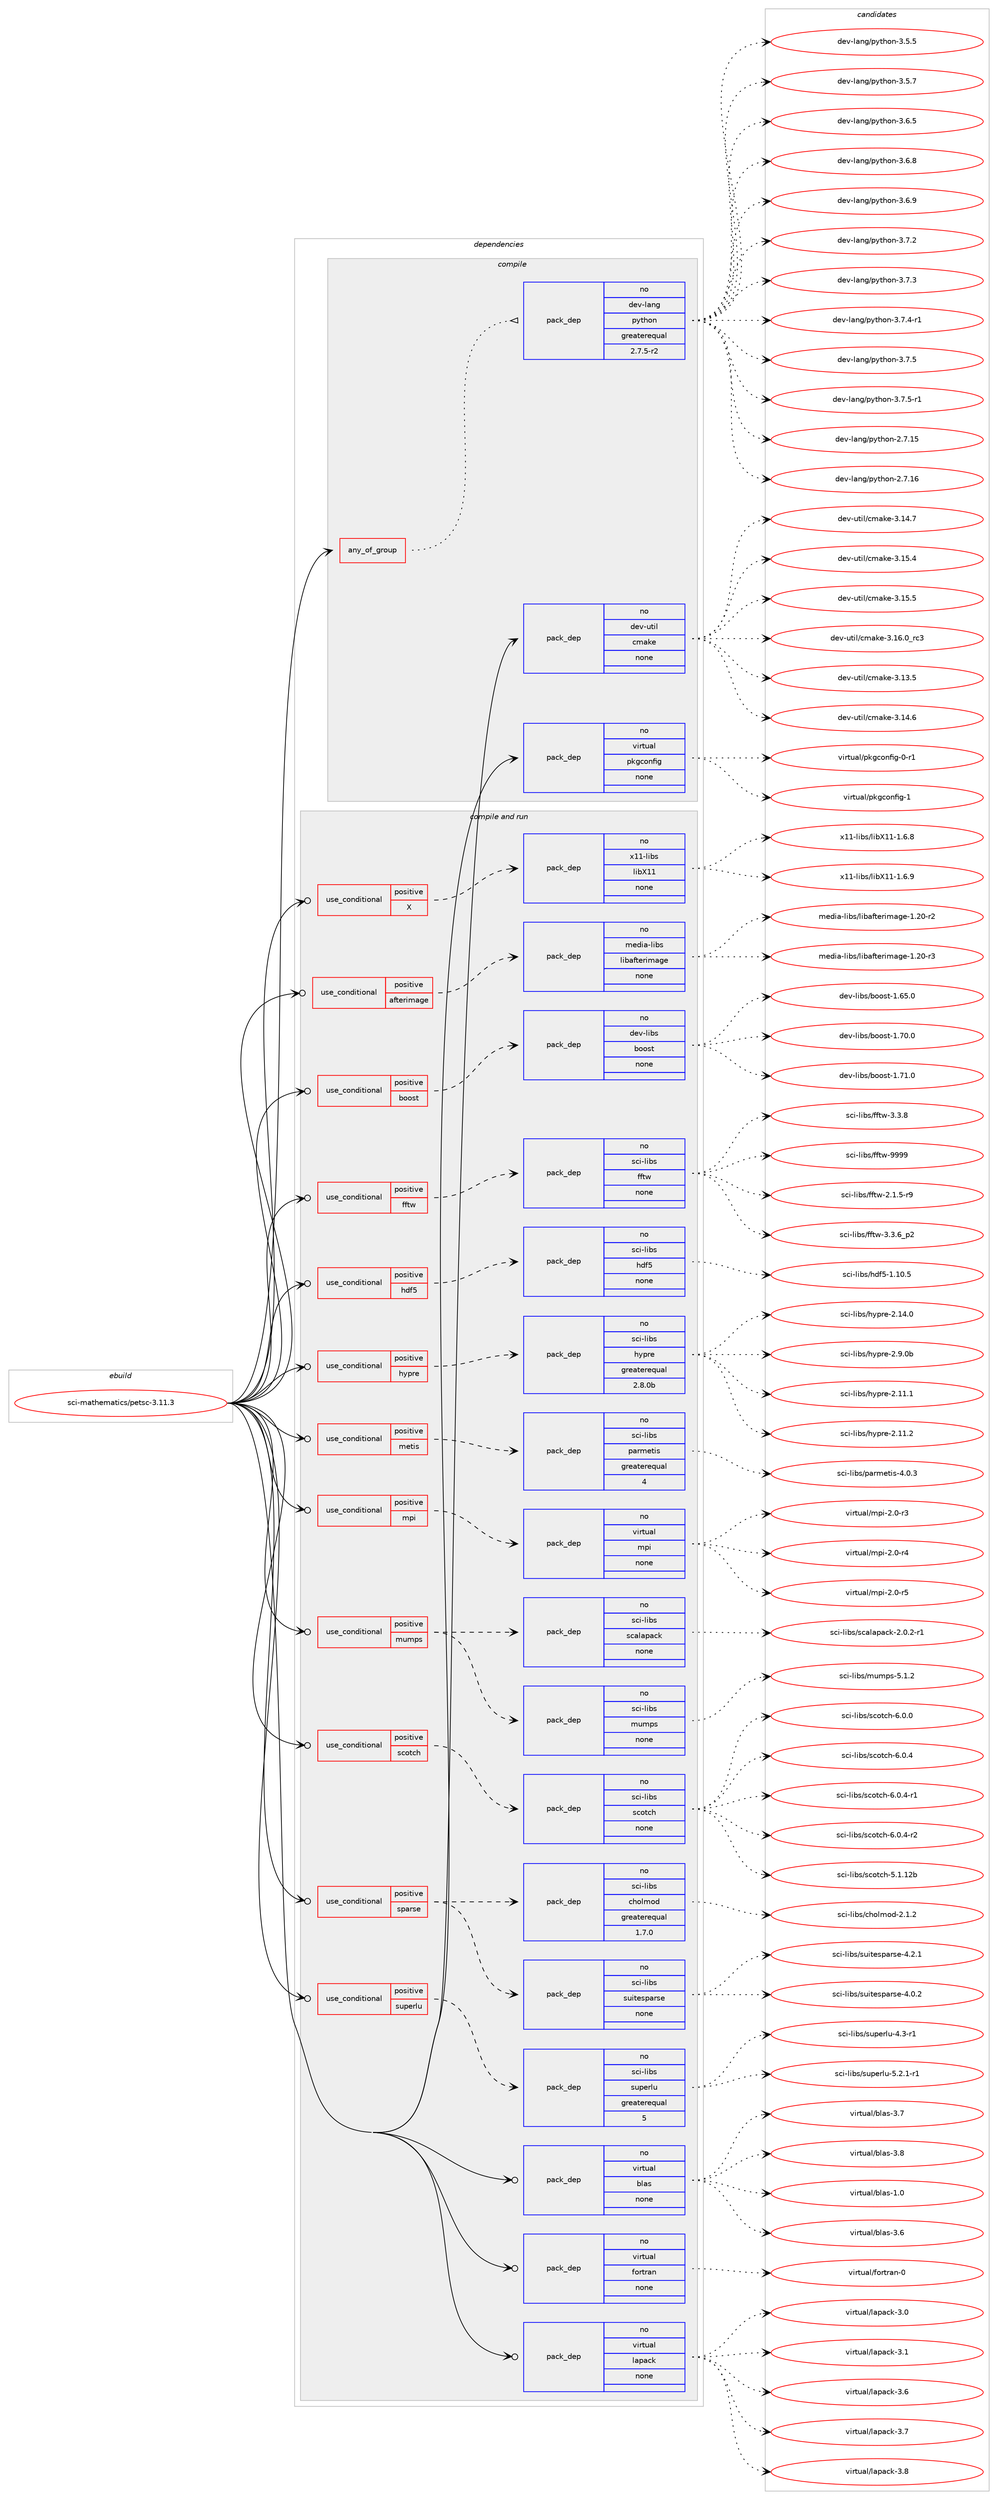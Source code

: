 digraph prolog {

# *************
# Graph options
# *************

newrank=true;
concentrate=true;
compound=true;
graph [rankdir=LR,fontname=Helvetica,fontsize=10,ranksep=1.5];#, ranksep=2.5, nodesep=0.2];
edge  [arrowhead=vee];
node  [fontname=Helvetica,fontsize=10];

# **********
# The ebuild
# **********

subgraph cluster_leftcol {
color=gray;
rank=same;
label=<<i>ebuild</i>>;
id [label="sci-mathematics/petsc-3.11.3", color=red, width=4, href="../sci-mathematics/petsc-3.11.3.svg"];
}

# ****************
# The dependencies
# ****************

subgraph cluster_midcol {
color=gray;
label=<<i>dependencies</i>>;
subgraph cluster_compile {
fillcolor="#eeeeee";
style=filled;
label=<<i>compile</i>>;
subgraph any14726 {
dependency862067 [label=<<TABLE BORDER="0" CELLBORDER="1" CELLSPACING="0" CELLPADDING="4"><TR><TD CELLPADDING="10">any_of_group</TD></TR></TABLE>>, shape=none, color=red];subgraph pack637507 {
dependency862068 [label=<<TABLE BORDER="0" CELLBORDER="1" CELLSPACING="0" CELLPADDING="4" WIDTH="220"><TR><TD ROWSPAN="6" CELLPADDING="30">pack_dep</TD></TR><TR><TD WIDTH="110">no</TD></TR><TR><TD>dev-lang</TD></TR><TR><TD>python</TD></TR><TR><TD>greaterequal</TD></TR><TR><TD>2.7.5-r2</TD></TR></TABLE>>, shape=none, color=blue];
}
dependency862067:e -> dependency862068:w [weight=20,style="dotted",arrowhead="oinv"];
}
id:e -> dependency862067:w [weight=20,style="solid",arrowhead="vee"];
subgraph pack637508 {
dependency862069 [label=<<TABLE BORDER="0" CELLBORDER="1" CELLSPACING="0" CELLPADDING="4" WIDTH="220"><TR><TD ROWSPAN="6" CELLPADDING="30">pack_dep</TD></TR><TR><TD WIDTH="110">no</TD></TR><TR><TD>dev-util</TD></TR><TR><TD>cmake</TD></TR><TR><TD>none</TD></TR><TR><TD></TD></TR></TABLE>>, shape=none, color=blue];
}
id:e -> dependency862069:w [weight=20,style="solid",arrowhead="vee"];
subgraph pack637509 {
dependency862070 [label=<<TABLE BORDER="0" CELLBORDER="1" CELLSPACING="0" CELLPADDING="4" WIDTH="220"><TR><TD ROWSPAN="6" CELLPADDING="30">pack_dep</TD></TR><TR><TD WIDTH="110">no</TD></TR><TR><TD>virtual</TD></TR><TR><TD>pkgconfig</TD></TR><TR><TD>none</TD></TR><TR><TD></TD></TR></TABLE>>, shape=none, color=blue];
}
id:e -> dependency862070:w [weight=20,style="solid",arrowhead="vee"];
}
subgraph cluster_compileandrun {
fillcolor="#eeeeee";
style=filled;
label=<<i>compile and run</i>>;
subgraph cond209322 {
dependency862071 [label=<<TABLE BORDER="0" CELLBORDER="1" CELLSPACING="0" CELLPADDING="4"><TR><TD ROWSPAN="3" CELLPADDING="10">use_conditional</TD></TR><TR><TD>positive</TD></TR><TR><TD>X</TD></TR></TABLE>>, shape=none, color=red];
subgraph pack637510 {
dependency862072 [label=<<TABLE BORDER="0" CELLBORDER="1" CELLSPACING="0" CELLPADDING="4" WIDTH="220"><TR><TD ROWSPAN="6" CELLPADDING="30">pack_dep</TD></TR><TR><TD WIDTH="110">no</TD></TR><TR><TD>x11-libs</TD></TR><TR><TD>libX11</TD></TR><TR><TD>none</TD></TR><TR><TD></TD></TR></TABLE>>, shape=none, color=blue];
}
dependency862071:e -> dependency862072:w [weight=20,style="dashed",arrowhead="vee"];
}
id:e -> dependency862071:w [weight=20,style="solid",arrowhead="odotvee"];
subgraph cond209323 {
dependency862073 [label=<<TABLE BORDER="0" CELLBORDER="1" CELLSPACING="0" CELLPADDING="4"><TR><TD ROWSPAN="3" CELLPADDING="10">use_conditional</TD></TR><TR><TD>positive</TD></TR><TR><TD>afterimage</TD></TR></TABLE>>, shape=none, color=red];
subgraph pack637511 {
dependency862074 [label=<<TABLE BORDER="0" CELLBORDER="1" CELLSPACING="0" CELLPADDING="4" WIDTH="220"><TR><TD ROWSPAN="6" CELLPADDING="30">pack_dep</TD></TR><TR><TD WIDTH="110">no</TD></TR><TR><TD>media-libs</TD></TR><TR><TD>libafterimage</TD></TR><TR><TD>none</TD></TR><TR><TD></TD></TR></TABLE>>, shape=none, color=blue];
}
dependency862073:e -> dependency862074:w [weight=20,style="dashed",arrowhead="vee"];
}
id:e -> dependency862073:w [weight=20,style="solid",arrowhead="odotvee"];
subgraph cond209324 {
dependency862075 [label=<<TABLE BORDER="0" CELLBORDER="1" CELLSPACING="0" CELLPADDING="4"><TR><TD ROWSPAN="3" CELLPADDING="10">use_conditional</TD></TR><TR><TD>positive</TD></TR><TR><TD>boost</TD></TR></TABLE>>, shape=none, color=red];
subgraph pack637512 {
dependency862076 [label=<<TABLE BORDER="0" CELLBORDER="1" CELLSPACING="0" CELLPADDING="4" WIDTH="220"><TR><TD ROWSPAN="6" CELLPADDING="30">pack_dep</TD></TR><TR><TD WIDTH="110">no</TD></TR><TR><TD>dev-libs</TD></TR><TR><TD>boost</TD></TR><TR><TD>none</TD></TR><TR><TD></TD></TR></TABLE>>, shape=none, color=blue];
}
dependency862075:e -> dependency862076:w [weight=20,style="dashed",arrowhead="vee"];
}
id:e -> dependency862075:w [weight=20,style="solid",arrowhead="odotvee"];
subgraph cond209325 {
dependency862077 [label=<<TABLE BORDER="0" CELLBORDER="1" CELLSPACING="0" CELLPADDING="4"><TR><TD ROWSPAN="3" CELLPADDING="10">use_conditional</TD></TR><TR><TD>positive</TD></TR><TR><TD>fftw</TD></TR></TABLE>>, shape=none, color=red];
subgraph pack637513 {
dependency862078 [label=<<TABLE BORDER="0" CELLBORDER="1" CELLSPACING="0" CELLPADDING="4" WIDTH="220"><TR><TD ROWSPAN="6" CELLPADDING="30">pack_dep</TD></TR><TR><TD WIDTH="110">no</TD></TR><TR><TD>sci-libs</TD></TR><TR><TD>fftw</TD></TR><TR><TD>none</TD></TR><TR><TD></TD></TR></TABLE>>, shape=none, color=blue];
}
dependency862077:e -> dependency862078:w [weight=20,style="dashed",arrowhead="vee"];
}
id:e -> dependency862077:w [weight=20,style="solid",arrowhead="odotvee"];
subgraph cond209326 {
dependency862079 [label=<<TABLE BORDER="0" CELLBORDER="1" CELLSPACING="0" CELLPADDING="4"><TR><TD ROWSPAN="3" CELLPADDING="10">use_conditional</TD></TR><TR><TD>positive</TD></TR><TR><TD>hdf5</TD></TR></TABLE>>, shape=none, color=red];
subgraph pack637514 {
dependency862080 [label=<<TABLE BORDER="0" CELLBORDER="1" CELLSPACING="0" CELLPADDING="4" WIDTH="220"><TR><TD ROWSPAN="6" CELLPADDING="30">pack_dep</TD></TR><TR><TD WIDTH="110">no</TD></TR><TR><TD>sci-libs</TD></TR><TR><TD>hdf5</TD></TR><TR><TD>none</TD></TR><TR><TD></TD></TR></TABLE>>, shape=none, color=blue];
}
dependency862079:e -> dependency862080:w [weight=20,style="dashed",arrowhead="vee"];
}
id:e -> dependency862079:w [weight=20,style="solid",arrowhead="odotvee"];
subgraph cond209327 {
dependency862081 [label=<<TABLE BORDER="0" CELLBORDER="1" CELLSPACING="0" CELLPADDING="4"><TR><TD ROWSPAN="3" CELLPADDING="10">use_conditional</TD></TR><TR><TD>positive</TD></TR><TR><TD>hypre</TD></TR></TABLE>>, shape=none, color=red];
subgraph pack637515 {
dependency862082 [label=<<TABLE BORDER="0" CELLBORDER="1" CELLSPACING="0" CELLPADDING="4" WIDTH="220"><TR><TD ROWSPAN="6" CELLPADDING="30">pack_dep</TD></TR><TR><TD WIDTH="110">no</TD></TR><TR><TD>sci-libs</TD></TR><TR><TD>hypre</TD></TR><TR><TD>greaterequal</TD></TR><TR><TD>2.8.0b</TD></TR></TABLE>>, shape=none, color=blue];
}
dependency862081:e -> dependency862082:w [weight=20,style="dashed",arrowhead="vee"];
}
id:e -> dependency862081:w [weight=20,style="solid",arrowhead="odotvee"];
subgraph cond209328 {
dependency862083 [label=<<TABLE BORDER="0" CELLBORDER="1" CELLSPACING="0" CELLPADDING="4"><TR><TD ROWSPAN="3" CELLPADDING="10">use_conditional</TD></TR><TR><TD>positive</TD></TR><TR><TD>metis</TD></TR></TABLE>>, shape=none, color=red];
subgraph pack637516 {
dependency862084 [label=<<TABLE BORDER="0" CELLBORDER="1" CELLSPACING="0" CELLPADDING="4" WIDTH="220"><TR><TD ROWSPAN="6" CELLPADDING="30">pack_dep</TD></TR><TR><TD WIDTH="110">no</TD></TR><TR><TD>sci-libs</TD></TR><TR><TD>parmetis</TD></TR><TR><TD>greaterequal</TD></TR><TR><TD>4</TD></TR></TABLE>>, shape=none, color=blue];
}
dependency862083:e -> dependency862084:w [weight=20,style="dashed",arrowhead="vee"];
}
id:e -> dependency862083:w [weight=20,style="solid",arrowhead="odotvee"];
subgraph cond209329 {
dependency862085 [label=<<TABLE BORDER="0" CELLBORDER="1" CELLSPACING="0" CELLPADDING="4"><TR><TD ROWSPAN="3" CELLPADDING="10">use_conditional</TD></TR><TR><TD>positive</TD></TR><TR><TD>mpi</TD></TR></TABLE>>, shape=none, color=red];
subgraph pack637517 {
dependency862086 [label=<<TABLE BORDER="0" CELLBORDER="1" CELLSPACING="0" CELLPADDING="4" WIDTH="220"><TR><TD ROWSPAN="6" CELLPADDING="30">pack_dep</TD></TR><TR><TD WIDTH="110">no</TD></TR><TR><TD>virtual</TD></TR><TR><TD>mpi</TD></TR><TR><TD>none</TD></TR><TR><TD></TD></TR></TABLE>>, shape=none, color=blue];
}
dependency862085:e -> dependency862086:w [weight=20,style="dashed",arrowhead="vee"];
}
id:e -> dependency862085:w [weight=20,style="solid",arrowhead="odotvee"];
subgraph cond209330 {
dependency862087 [label=<<TABLE BORDER="0" CELLBORDER="1" CELLSPACING="0" CELLPADDING="4"><TR><TD ROWSPAN="3" CELLPADDING="10">use_conditional</TD></TR><TR><TD>positive</TD></TR><TR><TD>mumps</TD></TR></TABLE>>, shape=none, color=red];
subgraph pack637518 {
dependency862088 [label=<<TABLE BORDER="0" CELLBORDER="1" CELLSPACING="0" CELLPADDING="4" WIDTH="220"><TR><TD ROWSPAN="6" CELLPADDING="30">pack_dep</TD></TR><TR><TD WIDTH="110">no</TD></TR><TR><TD>sci-libs</TD></TR><TR><TD>mumps</TD></TR><TR><TD>none</TD></TR><TR><TD></TD></TR></TABLE>>, shape=none, color=blue];
}
dependency862087:e -> dependency862088:w [weight=20,style="dashed",arrowhead="vee"];
subgraph pack637519 {
dependency862089 [label=<<TABLE BORDER="0" CELLBORDER="1" CELLSPACING="0" CELLPADDING="4" WIDTH="220"><TR><TD ROWSPAN="6" CELLPADDING="30">pack_dep</TD></TR><TR><TD WIDTH="110">no</TD></TR><TR><TD>sci-libs</TD></TR><TR><TD>scalapack</TD></TR><TR><TD>none</TD></TR><TR><TD></TD></TR></TABLE>>, shape=none, color=blue];
}
dependency862087:e -> dependency862089:w [weight=20,style="dashed",arrowhead="vee"];
}
id:e -> dependency862087:w [weight=20,style="solid",arrowhead="odotvee"];
subgraph cond209331 {
dependency862090 [label=<<TABLE BORDER="0" CELLBORDER="1" CELLSPACING="0" CELLPADDING="4"><TR><TD ROWSPAN="3" CELLPADDING="10">use_conditional</TD></TR><TR><TD>positive</TD></TR><TR><TD>scotch</TD></TR></TABLE>>, shape=none, color=red];
subgraph pack637520 {
dependency862091 [label=<<TABLE BORDER="0" CELLBORDER="1" CELLSPACING="0" CELLPADDING="4" WIDTH="220"><TR><TD ROWSPAN="6" CELLPADDING="30">pack_dep</TD></TR><TR><TD WIDTH="110">no</TD></TR><TR><TD>sci-libs</TD></TR><TR><TD>scotch</TD></TR><TR><TD>none</TD></TR><TR><TD></TD></TR></TABLE>>, shape=none, color=blue];
}
dependency862090:e -> dependency862091:w [weight=20,style="dashed",arrowhead="vee"];
}
id:e -> dependency862090:w [weight=20,style="solid",arrowhead="odotvee"];
subgraph cond209332 {
dependency862092 [label=<<TABLE BORDER="0" CELLBORDER="1" CELLSPACING="0" CELLPADDING="4"><TR><TD ROWSPAN="3" CELLPADDING="10">use_conditional</TD></TR><TR><TD>positive</TD></TR><TR><TD>sparse</TD></TR></TABLE>>, shape=none, color=red];
subgraph pack637521 {
dependency862093 [label=<<TABLE BORDER="0" CELLBORDER="1" CELLSPACING="0" CELLPADDING="4" WIDTH="220"><TR><TD ROWSPAN="6" CELLPADDING="30">pack_dep</TD></TR><TR><TD WIDTH="110">no</TD></TR><TR><TD>sci-libs</TD></TR><TR><TD>suitesparse</TD></TR><TR><TD>none</TD></TR><TR><TD></TD></TR></TABLE>>, shape=none, color=blue];
}
dependency862092:e -> dependency862093:w [weight=20,style="dashed",arrowhead="vee"];
subgraph pack637522 {
dependency862094 [label=<<TABLE BORDER="0" CELLBORDER="1" CELLSPACING="0" CELLPADDING="4" WIDTH="220"><TR><TD ROWSPAN="6" CELLPADDING="30">pack_dep</TD></TR><TR><TD WIDTH="110">no</TD></TR><TR><TD>sci-libs</TD></TR><TR><TD>cholmod</TD></TR><TR><TD>greaterequal</TD></TR><TR><TD>1.7.0</TD></TR></TABLE>>, shape=none, color=blue];
}
dependency862092:e -> dependency862094:w [weight=20,style="dashed",arrowhead="vee"];
}
id:e -> dependency862092:w [weight=20,style="solid",arrowhead="odotvee"];
subgraph cond209333 {
dependency862095 [label=<<TABLE BORDER="0" CELLBORDER="1" CELLSPACING="0" CELLPADDING="4"><TR><TD ROWSPAN="3" CELLPADDING="10">use_conditional</TD></TR><TR><TD>positive</TD></TR><TR><TD>superlu</TD></TR></TABLE>>, shape=none, color=red];
subgraph pack637523 {
dependency862096 [label=<<TABLE BORDER="0" CELLBORDER="1" CELLSPACING="0" CELLPADDING="4" WIDTH="220"><TR><TD ROWSPAN="6" CELLPADDING="30">pack_dep</TD></TR><TR><TD WIDTH="110">no</TD></TR><TR><TD>sci-libs</TD></TR><TR><TD>superlu</TD></TR><TR><TD>greaterequal</TD></TR><TR><TD>5</TD></TR></TABLE>>, shape=none, color=blue];
}
dependency862095:e -> dependency862096:w [weight=20,style="dashed",arrowhead="vee"];
}
id:e -> dependency862095:w [weight=20,style="solid",arrowhead="odotvee"];
subgraph pack637524 {
dependency862097 [label=<<TABLE BORDER="0" CELLBORDER="1" CELLSPACING="0" CELLPADDING="4" WIDTH="220"><TR><TD ROWSPAN="6" CELLPADDING="30">pack_dep</TD></TR><TR><TD WIDTH="110">no</TD></TR><TR><TD>virtual</TD></TR><TR><TD>blas</TD></TR><TR><TD>none</TD></TR><TR><TD></TD></TR></TABLE>>, shape=none, color=blue];
}
id:e -> dependency862097:w [weight=20,style="solid",arrowhead="odotvee"];
subgraph pack637525 {
dependency862098 [label=<<TABLE BORDER="0" CELLBORDER="1" CELLSPACING="0" CELLPADDING="4" WIDTH="220"><TR><TD ROWSPAN="6" CELLPADDING="30">pack_dep</TD></TR><TR><TD WIDTH="110">no</TD></TR><TR><TD>virtual</TD></TR><TR><TD>fortran</TD></TR><TR><TD>none</TD></TR><TR><TD></TD></TR></TABLE>>, shape=none, color=blue];
}
id:e -> dependency862098:w [weight=20,style="solid",arrowhead="odotvee"];
subgraph pack637526 {
dependency862099 [label=<<TABLE BORDER="0" CELLBORDER="1" CELLSPACING="0" CELLPADDING="4" WIDTH="220"><TR><TD ROWSPAN="6" CELLPADDING="30">pack_dep</TD></TR><TR><TD WIDTH="110">no</TD></TR><TR><TD>virtual</TD></TR><TR><TD>lapack</TD></TR><TR><TD>none</TD></TR><TR><TD></TD></TR></TABLE>>, shape=none, color=blue];
}
id:e -> dependency862099:w [weight=20,style="solid",arrowhead="odotvee"];
}
subgraph cluster_run {
fillcolor="#eeeeee";
style=filled;
label=<<i>run</i>>;
}
}

# **************
# The candidates
# **************

subgraph cluster_choices {
rank=same;
color=gray;
label=<<i>candidates</i>>;

subgraph choice637507 {
color=black;
nodesep=1;
choice10010111845108971101034711212111610411111045504655464953 [label="dev-lang/python-2.7.15", color=red, width=4,href="../dev-lang/python-2.7.15.svg"];
choice10010111845108971101034711212111610411111045504655464954 [label="dev-lang/python-2.7.16", color=red, width=4,href="../dev-lang/python-2.7.16.svg"];
choice100101118451089711010347112121116104111110455146534653 [label="dev-lang/python-3.5.5", color=red, width=4,href="../dev-lang/python-3.5.5.svg"];
choice100101118451089711010347112121116104111110455146534655 [label="dev-lang/python-3.5.7", color=red, width=4,href="../dev-lang/python-3.5.7.svg"];
choice100101118451089711010347112121116104111110455146544653 [label="dev-lang/python-3.6.5", color=red, width=4,href="../dev-lang/python-3.6.5.svg"];
choice100101118451089711010347112121116104111110455146544656 [label="dev-lang/python-3.6.8", color=red, width=4,href="../dev-lang/python-3.6.8.svg"];
choice100101118451089711010347112121116104111110455146544657 [label="dev-lang/python-3.6.9", color=red, width=4,href="../dev-lang/python-3.6.9.svg"];
choice100101118451089711010347112121116104111110455146554650 [label="dev-lang/python-3.7.2", color=red, width=4,href="../dev-lang/python-3.7.2.svg"];
choice100101118451089711010347112121116104111110455146554651 [label="dev-lang/python-3.7.3", color=red, width=4,href="../dev-lang/python-3.7.3.svg"];
choice1001011184510897110103471121211161041111104551465546524511449 [label="dev-lang/python-3.7.4-r1", color=red, width=4,href="../dev-lang/python-3.7.4-r1.svg"];
choice100101118451089711010347112121116104111110455146554653 [label="dev-lang/python-3.7.5", color=red, width=4,href="../dev-lang/python-3.7.5.svg"];
choice1001011184510897110103471121211161041111104551465546534511449 [label="dev-lang/python-3.7.5-r1", color=red, width=4,href="../dev-lang/python-3.7.5-r1.svg"];
dependency862068:e -> choice10010111845108971101034711212111610411111045504655464953:w [style=dotted,weight="100"];
dependency862068:e -> choice10010111845108971101034711212111610411111045504655464954:w [style=dotted,weight="100"];
dependency862068:e -> choice100101118451089711010347112121116104111110455146534653:w [style=dotted,weight="100"];
dependency862068:e -> choice100101118451089711010347112121116104111110455146534655:w [style=dotted,weight="100"];
dependency862068:e -> choice100101118451089711010347112121116104111110455146544653:w [style=dotted,weight="100"];
dependency862068:e -> choice100101118451089711010347112121116104111110455146544656:w [style=dotted,weight="100"];
dependency862068:e -> choice100101118451089711010347112121116104111110455146544657:w [style=dotted,weight="100"];
dependency862068:e -> choice100101118451089711010347112121116104111110455146554650:w [style=dotted,weight="100"];
dependency862068:e -> choice100101118451089711010347112121116104111110455146554651:w [style=dotted,weight="100"];
dependency862068:e -> choice1001011184510897110103471121211161041111104551465546524511449:w [style=dotted,weight="100"];
dependency862068:e -> choice100101118451089711010347112121116104111110455146554653:w [style=dotted,weight="100"];
dependency862068:e -> choice1001011184510897110103471121211161041111104551465546534511449:w [style=dotted,weight="100"];
}
subgraph choice637508 {
color=black;
nodesep=1;
choice1001011184511711610510847991099710710145514649514653 [label="dev-util/cmake-3.13.5", color=red, width=4,href="../dev-util/cmake-3.13.5.svg"];
choice1001011184511711610510847991099710710145514649524654 [label="dev-util/cmake-3.14.6", color=red, width=4,href="../dev-util/cmake-3.14.6.svg"];
choice1001011184511711610510847991099710710145514649524655 [label="dev-util/cmake-3.14.7", color=red, width=4,href="../dev-util/cmake-3.14.7.svg"];
choice1001011184511711610510847991099710710145514649534652 [label="dev-util/cmake-3.15.4", color=red, width=4,href="../dev-util/cmake-3.15.4.svg"];
choice1001011184511711610510847991099710710145514649534653 [label="dev-util/cmake-3.15.5", color=red, width=4,href="../dev-util/cmake-3.15.5.svg"];
choice1001011184511711610510847991099710710145514649544648951149951 [label="dev-util/cmake-3.16.0_rc3", color=red, width=4,href="../dev-util/cmake-3.16.0_rc3.svg"];
dependency862069:e -> choice1001011184511711610510847991099710710145514649514653:w [style=dotted,weight="100"];
dependency862069:e -> choice1001011184511711610510847991099710710145514649524654:w [style=dotted,weight="100"];
dependency862069:e -> choice1001011184511711610510847991099710710145514649524655:w [style=dotted,weight="100"];
dependency862069:e -> choice1001011184511711610510847991099710710145514649534652:w [style=dotted,weight="100"];
dependency862069:e -> choice1001011184511711610510847991099710710145514649534653:w [style=dotted,weight="100"];
dependency862069:e -> choice1001011184511711610510847991099710710145514649544648951149951:w [style=dotted,weight="100"];
}
subgraph choice637509 {
color=black;
nodesep=1;
choice11810511411611797108471121071039911111010210510345484511449 [label="virtual/pkgconfig-0-r1", color=red, width=4,href="../virtual/pkgconfig-0-r1.svg"];
choice1181051141161179710847112107103991111101021051034549 [label="virtual/pkgconfig-1", color=red, width=4,href="../virtual/pkgconfig-1.svg"];
dependency862070:e -> choice11810511411611797108471121071039911111010210510345484511449:w [style=dotted,weight="100"];
dependency862070:e -> choice1181051141161179710847112107103991111101021051034549:w [style=dotted,weight="100"];
}
subgraph choice637510 {
color=black;
nodesep=1;
choice120494945108105981154710810598884949454946544656 [label="x11-libs/libX11-1.6.8", color=red, width=4,href="../x11-libs/libX11-1.6.8.svg"];
choice120494945108105981154710810598884949454946544657 [label="x11-libs/libX11-1.6.9", color=red, width=4,href="../x11-libs/libX11-1.6.9.svg"];
dependency862072:e -> choice120494945108105981154710810598884949454946544656:w [style=dotted,weight="100"];
dependency862072:e -> choice120494945108105981154710810598884949454946544657:w [style=dotted,weight="100"];
}
subgraph choice637511 {
color=black;
nodesep=1;
choice1091011001059745108105981154710810598971021161011141051099710310145494650484511450 [label="media-libs/libafterimage-1.20-r2", color=red, width=4,href="../media-libs/libafterimage-1.20-r2.svg"];
choice1091011001059745108105981154710810598971021161011141051099710310145494650484511451 [label="media-libs/libafterimage-1.20-r3", color=red, width=4,href="../media-libs/libafterimage-1.20-r3.svg"];
dependency862074:e -> choice1091011001059745108105981154710810598971021161011141051099710310145494650484511450:w [style=dotted,weight="100"];
dependency862074:e -> choice1091011001059745108105981154710810598971021161011141051099710310145494650484511451:w [style=dotted,weight="100"];
}
subgraph choice637512 {
color=black;
nodesep=1;
choice1001011184510810598115479811111111511645494654534648 [label="dev-libs/boost-1.65.0", color=red, width=4,href="../dev-libs/boost-1.65.0.svg"];
choice1001011184510810598115479811111111511645494655484648 [label="dev-libs/boost-1.70.0", color=red, width=4,href="../dev-libs/boost-1.70.0.svg"];
choice1001011184510810598115479811111111511645494655494648 [label="dev-libs/boost-1.71.0", color=red, width=4,href="../dev-libs/boost-1.71.0.svg"];
dependency862076:e -> choice1001011184510810598115479811111111511645494654534648:w [style=dotted,weight="100"];
dependency862076:e -> choice1001011184510810598115479811111111511645494655484648:w [style=dotted,weight="100"];
dependency862076:e -> choice1001011184510810598115479811111111511645494655494648:w [style=dotted,weight="100"];
}
subgraph choice637513 {
color=black;
nodesep=1;
choice115991054510810598115471021021161194550464946534511457 [label="sci-libs/fftw-2.1.5-r9", color=red, width=4,href="../sci-libs/fftw-2.1.5-r9.svg"];
choice115991054510810598115471021021161194551465146549511250 [label="sci-libs/fftw-3.3.6_p2", color=red, width=4,href="../sci-libs/fftw-3.3.6_p2.svg"];
choice11599105451081059811547102102116119455146514656 [label="sci-libs/fftw-3.3.8", color=red, width=4,href="../sci-libs/fftw-3.3.8.svg"];
choice115991054510810598115471021021161194557575757 [label="sci-libs/fftw-9999", color=red, width=4,href="../sci-libs/fftw-9999.svg"];
dependency862078:e -> choice115991054510810598115471021021161194550464946534511457:w [style=dotted,weight="100"];
dependency862078:e -> choice115991054510810598115471021021161194551465146549511250:w [style=dotted,weight="100"];
dependency862078:e -> choice11599105451081059811547102102116119455146514656:w [style=dotted,weight="100"];
dependency862078:e -> choice115991054510810598115471021021161194557575757:w [style=dotted,weight="100"];
}
subgraph choice637514 {
color=black;
nodesep=1;
choice115991054510810598115471041001025345494649484653 [label="sci-libs/hdf5-1.10.5", color=red, width=4,href="../sci-libs/hdf5-1.10.5.svg"];
dependency862080:e -> choice115991054510810598115471041001025345494649484653:w [style=dotted,weight="100"];
}
subgraph choice637515 {
color=black;
nodesep=1;
choice1159910545108105981154710412111211410145504649494649 [label="sci-libs/hypre-2.11.1", color=red, width=4,href="../sci-libs/hypre-2.11.1.svg"];
choice1159910545108105981154710412111211410145504649494650 [label="sci-libs/hypre-2.11.2", color=red, width=4,href="../sci-libs/hypre-2.11.2.svg"];
choice1159910545108105981154710412111211410145504649524648 [label="sci-libs/hypre-2.14.0", color=red, width=4,href="../sci-libs/hypre-2.14.0.svg"];
choice1159910545108105981154710412111211410145504657464898 [label="sci-libs/hypre-2.9.0b", color=red, width=4,href="../sci-libs/hypre-2.9.0b.svg"];
dependency862082:e -> choice1159910545108105981154710412111211410145504649494649:w [style=dotted,weight="100"];
dependency862082:e -> choice1159910545108105981154710412111211410145504649494650:w [style=dotted,weight="100"];
dependency862082:e -> choice1159910545108105981154710412111211410145504649524648:w [style=dotted,weight="100"];
dependency862082:e -> choice1159910545108105981154710412111211410145504657464898:w [style=dotted,weight="100"];
}
subgraph choice637516 {
color=black;
nodesep=1;
choice1159910545108105981154711297114109101116105115455246484651 [label="sci-libs/parmetis-4.0.3", color=red, width=4,href="../sci-libs/parmetis-4.0.3.svg"];
dependency862084:e -> choice1159910545108105981154711297114109101116105115455246484651:w [style=dotted,weight="100"];
}
subgraph choice637517 {
color=black;
nodesep=1;
choice1181051141161179710847109112105455046484511451 [label="virtual/mpi-2.0-r3", color=red, width=4,href="../virtual/mpi-2.0-r3.svg"];
choice1181051141161179710847109112105455046484511452 [label="virtual/mpi-2.0-r4", color=red, width=4,href="../virtual/mpi-2.0-r4.svg"];
choice1181051141161179710847109112105455046484511453 [label="virtual/mpi-2.0-r5", color=red, width=4,href="../virtual/mpi-2.0-r5.svg"];
dependency862086:e -> choice1181051141161179710847109112105455046484511451:w [style=dotted,weight="100"];
dependency862086:e -> choice1181051141161179710847109112105455046484511452:w [style=dotted,weight="100"];
dependency862086:e -> choice1181051141161179710847109112105455046484511453:w [style=dotted,weight="100"];
}
subgraph choice637518 {
color=black;
nodesep=1;
choice11599105451081059811547109117109112115455346494650 [label="sci-libs/mumps-5.1.2", color=red, width=4,href="../sci-libs/mumps-5.1.2.svg"];
dependency862088:e -> choice11599105451081059811547109117109112115455346494650:w [style=dotted,weight="100"];
}
subgraph choice637519 {
color=black;
nodesep=1;
choice1159910545108105981154711599971089711297991074550464846504511449 [label="sci-libs/scalapack-2.0.2-r1", color=red, width=4,href="../sci-libs/scalapack-2.0.2-r1.svg"];
dependency862089:e -> choice1159910545108105981154711599971089711297991074550464846504511449:w [style=dotted,weight="100"];
}
subgraph choice637520 {
color=black;
nodesep=1;
choice1159910545108105981154711599111116991044553464946495098 [label="sci-libs/scotch-5.1.12b", color=red, width=4,href="../sci-libs/scotch-5.1.12b.svg"];
choice115991054510810598115471159911111699104455446484648 [label="sci-libs/scotch-6.0.0", color=red, width=4,href="../sci-libs/scotch-6.0.0.svg"];
choice115991054510810598115471159911111699104455446484652 [label="sci-libs/scotch-6.0.4", color=red, width=4,href="../sci-libs/scotch-6.0.4.svg"];
choice1159910545108105981154711599111116991044554464846524511449 [label="sci-libs/scotch-6.0.4-r1", color=red, width=4,href="../sci-libs/scotch-6.0.4-r1.svg"];
choice1159910545108105981154711599111116991044554464846524511450 [label="sci-libs/scotch-6.0.4-r2", color=red, width=4,href="../sci-libs/scotch-6.0.4-r2.svg"];
dependency862091:e -> choice1159910545108105981154711599111116991044553464946495098:w [style=dotted,weight="100"];
dependency862091:e -> choice115991054510810598115471159911111699104455446484648:w [style=dotted,weight="100"];
dependency862091:e -> choice115991054510810598115471159911111699104455446484652:w [style=dotted,weight="100"];
dependency862091:e -> choice1159910545108105981154711599111116991044554464846524511449:w [style=dotted,weight="100"];
dependency862091:e -> choice1159910545108105981154711599111116991044554464846524511450:w [style=dotted,weight="100"];
}
subgraph choice637521 {
color=black;
nodesep=1;
choice1159910545108105981154711511710511610111511297114115101455246484650 [label="sci-libs/suitesparse-4.0.2", color=red, width=4,href="../sci-libs/suitesparse-4.0.2.svg"];
choice1159910545108105981154711511710511610111511297114115101455246504649 [label="sci-libs/suitesparse-4.2.1", color=red, width=4,href="../sci-libs/suitesparse-4.2.1.svg"];
dependency862093:e -> choice1159910545108105981154711511710511610111511297114115101455246484650:w [style=dotted,weight="100"];
dependency862093:e -> choice1159910545108105981154711511710511610111511297114115101455246504649:w [style=dotted,weight="100"];
}
subgraph choice637522 {
color=black;
nodesep=1;
choice1159910545108105981154799104111108109111100455046494650 [label="sci-libs/cholmod-2.1.2", color=red, width=4,href="../sci-libs/cholmod-2.1.2.svg"];
dependency862094:e -> choice1159910545108105981154799104111108109111100455046494650:w [style=dotted,weight="100"];
}
subgraph choice637523 {
color=black;
nodesep=1;
choice11599105451081059811547115117112101114108117455246514511449 [label="sci-libs/superlu-4.3-r1", color=red, width=4,href="../sci-libs/superlu-4.3-r1.svg"];
choice115991054510810598115471151171121011141081174553465046494511449 [label="sci-libs/superlu-5.2.1-r1", color=red, width=4,href="../sci-libs/superlu-5.2.1-r1.svg"];
dependency862096:e -> choice11599105451081059811547115117112101114108117455246514511449:w [style=dotted,weight="100"];
dependency862096:e -> choice115991054510810598115471151171121011141081174553465046494511449:w [style=dotted,weight="100"];
}
subgraph choice637524 {
color=black;
nodesep=1;
choice1181051141161179710847981089711545494648 [label="virtual/blas-1.0", color=red, width=4,href="../virtual/blas-1.0.svg"];
choice1181051141161179710847981089711545514654 [label="virtual/blas-3.6", color=red, width=4,href="../virtual/blas-3.6.svg"];
choice1181051141161179710847981089711545514655 [label="virtual/blas-3.7", color=red, width=4,href="../virtual/blas-3.7.svg"];
choice1181051141161179710847981089711545514656 [label="virtual/blas-3.8", color=red, width=4,href="../virtual/blas-3.8.svg"];
dependency862097:e -> choice1181051141161179710847981089711545494648:w [style=dotted,weight="100"];
dependency862097:e -> choice1181051141161179710847981089711545514654:w [style=dotted,weight="100"];
dependency862097:e -> choice1181051141161179710847981089711545514655:w [style=dotted,weight="100"];
dependency862097:e -> choice1181051141161179710847981089711545514656:w [style=dotted,weight="100"];
}
subgraph choice637525 {
color=black;
nodesep=1;
choice1181051141161179710847102111114116114971104548 [label="virtual/fortran-0", color=red, width=4,href="../virtual/fortran-0.svg"];
dependency862098:e -> choice1181051141161179710847102111114116114971104548:w [style=dotted,weight="100"];
}
subgraph choice637526 {
color=black;
nodesep=1;
choice118105114116117971084710897112979910745514648 [label="virtual/lapack-3.0", color=red, width=4,href="../virtual/lapack-3.0.svg"];
choice118105114116117971084710897112979910745514649 [label="virtual/lapack-3.1", color=red, width=4,href="../virtual/lapack-3.1.svg"];
choice118105114116117971084710897112979910745514654 [label="virtual/lapack-3.6", color=red, width=4,href="../virtual/lapack-3.6.svg"];
choice118105114116117971084710897112979910745514655 [label="virtual/lapack-3.7", color=red, width=4,href="../virtual/lapack-3.7.svg"];
choice118105114116117971084710897112979910745514656 [label="virtual/lapack-3.8", color=red, width=4,href="../virtual/lapack-3.8.svg"];
dependency862099:e -> choice118105114116117971084710897112979910745514648:w [style=dotted,weight="100"];
dependency862099:e -> choice118105114116117971084710897112979910745514649:w [style=dotted,weight="100"];
dependency862099:e -> choice118105114116117971084710897112979910745514654:w [style=dotted,weight="100"];
dependency862099:e -> choice118105114116117971084710897112979910745514655:w [style=dotted,weight="100"];
dependency862099:e -> choice118105114116117971084710897112979910745514656:w [style=dotted,weight="100"];
}
}

}
